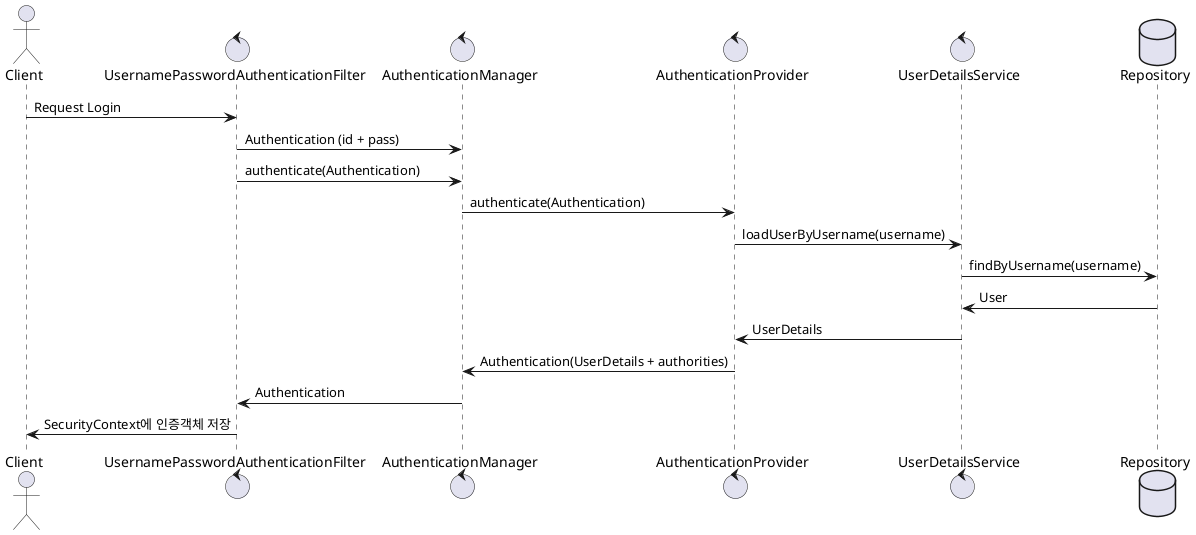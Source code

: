 @startuml
actor Client as user
control UsernamePasswordAuthenticationFilter as filter
control AuthenticationManager as manager
control AuthenticationProvider as provide
control UserDetailsService as service
database Repository as repo


user -> filter : Request Login
filter -> manager : Authentication (id + pass)
filter -> manager : authenticate(Authentication)
manager -> provide : authenticate(Authentication)
provide -> service : loadUserByUsername(username)
service -> repo : findByUsername(username)

repo -> service : User
service -> provide : UserDetails
provide -> manager : Authentication(UserDetails + authorities)
manager -> filter : Authentication
filter -> user : SecurityContext에 인증객체 저장
@enduml